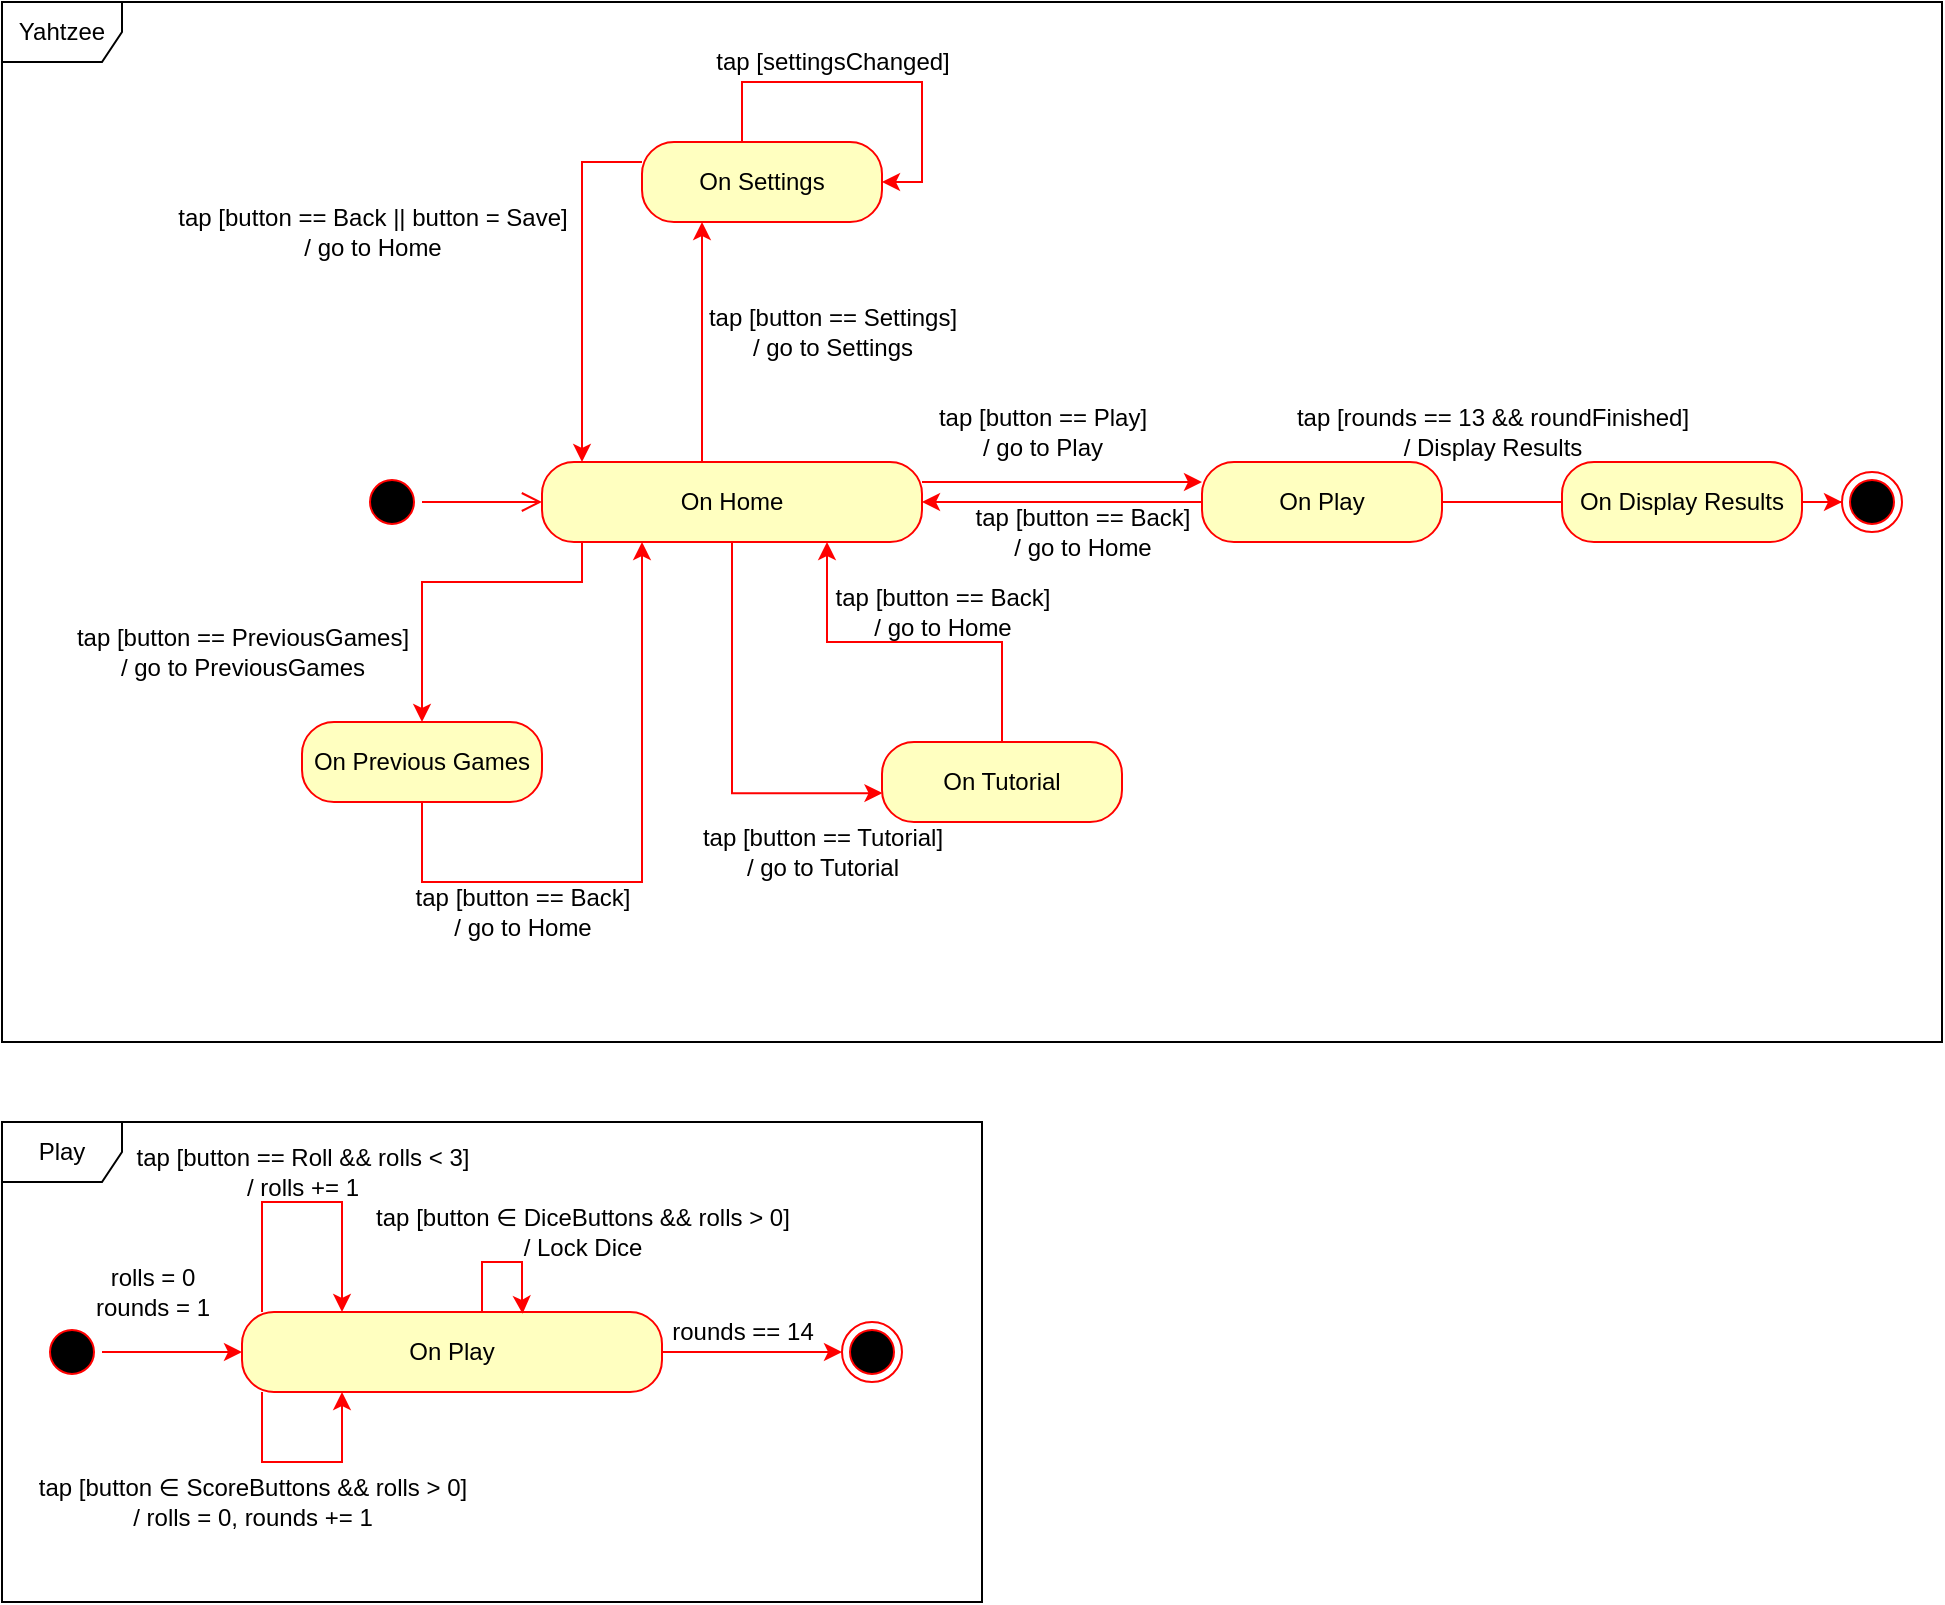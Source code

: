 <mxfile version="18.1.1" type="device"><diagram name="Page-1" id="58cdce13-f638-feb5-8d6f-7d28b1aa9fa0"><mxGraphModel dx="3143" dy="2253" grid="1" gridSize="10" guides="1" tooltips="1" connect="1" arrows="1" fold="1" page="1" pageScale="1" pageWidth="1100" pageHeight="850" background="none" math="0" shadow="0"><root><mxCell id="0"/><mxCell id="1" parent="0"/><mxCell id="PGEAeUygdj9v4tXe2RJQ-1" value="" style="ellipse;html=1;shape=startState;fillColor=#000000;strokeColor=#ff0000;" parent="1" vertex="1"><mxGeometry x="220" y="-605" width="30" height="30" as="geometry"/></mxCell><mxCell id="PGEAeUygdj9v4tXe2RJQ-2" value="" style="edgeStyle=orthogonalEdgeStyle;html=1;verticalAlign=bottom;endArrow=open;endSize=8;strokeColor=#ff0000;rounded=0;" parent="1" source="PGEAeUygdj9v4tXe2RJQ-1" target="PGEAeUygdj9v4tXe2RJQ-5" edge="1"><mxGeometry relative="1" as="geometry"><mxPoint x="375" y="-560" as="targetPoint"/></mxGeometry></mxCell><mxCell id="PGEAeUygdj9v4tXe2RJQ-24" style="edgeStyle=orthogonalEdgeStyle;rounded=0;orthogonalLoop=1;jettySize=auto;html=1;strokeColor=#FF0000;entryX=0.5;entryY=0;entryDx=0;entryDy=0;" parent="1" source="PGEAeUygdj9v4tXe2RJQ-5" target="PGEAeUygdj9v4tXe2RJQ-9" edge="1"><mxGeometry relative="1" as="geometry"><mxPoint x="320" y="-510" as="targetPoint"/><Array as="points"><mxPoint x="330" y="-550"/><mxPoint x="250" y="-550"/></Array></mxGeometry></mxCell><mxCell id="PGEAeUygdj9v4tXe2RJQ-27" style="edgeStyle=orthogonalEdgeStyle;rounded=0;orthogonalLoop=1;jettySize=auto;html=1;strokeColor=#FF0000;" parent="1" source="PGEAeUygdj9v4tXe2RJQ-5" target="PGEAeUygdj9v4tXe2RJQ-7" edge="1"><mxGeometry relative="1" as="geometry"><Array as="points"><mxPoint x="390" y="-650"/><mxPoint x="390" y="-650"/></Array></mxGeometry></mxCell><mxCell id="PGEAeUygdj9v4tXe2RJQ-33" style="edgeStyle=orthogonalEdgeStyle;rounded=0;orthogonalLoop=1;jettySize=auto;html=1;entryX=0.002;entryY=0.639;entryDx=0;entryDy=0;entryPerimeter=0;strokeColor=#FF0000;" parent="1" source="PGEAeUygdj9v4tXe2RJQ-5" target="PGEAeUygdj9v4tXe2RJQ-14" edge="1"><mxGeometry relative="1" as="geometry"/></mxCell><mxCell id="PGEAeUygdj9v4tXe2RJQ-40" style="edgeStyle=orthogonalEdgeStyle;rounded=0;orthogonalLoop=1;jettySize=auto;html=1;strokeColor=#FF0000;" parent="1" source="PGEAeUygdj9v4tXe2RJQ-5" target="PGEAeUygdj9v4tXe2RJQ-38" edge="1"><mxGeometry relative="1" as="geometry"><Array as="points"><mxPoint x="570" y="-600"/><mxPoint x="570" y="-600"/></Array></mxGeometry></mxCell><mxCell id="PGEAeUygdj9v4tXe2RJQ-5" value="On Home" style="rounded=1;whiteSpace=wrap;html=1;arcSize=40;fontColor=#000000;fillColor=#ffffc0;strokeColor=#ff0000;" parent="1" vertex="1"><mxGeometry x="310" y="-610" width="190" height="40" as="geometry"/></mxCell><mxCell id="PGEAeUygdj9v4tXe2RJQ-28" style="edgeStyle=orthogonalEdgeStyle;rounded=0;orthogonalLoop=1;jettySize=auto;html=1;strokeColor=#FF0000;" parent="1" source="PGEAeUygdj9v4tXe2RJQ-7" target="PGEAeUygdj9v4tXe2RJQ-5" edge="1"><mxGeometry relative="1" as="geometry"><Array as="points"><mxPoint x="330" y="-760"/></Array></mxGeometry></mxCell><mxCell id="PGEAeUygdj9v4tXe2RJQ-29" style="edgeStyle=orthogonalEdgeStyle;rounded=0;orthogonalLoop=1;jettySize=auto;html=1;strokeColor=#FF0000;entryX=1;entryY=0.5;entryDx=0;entryDy=0;" parent="1" source="PGEAeUygdj9v4tXe2RJQ-7" target="PGEAeUygdj9v4tXe2RJQ-7" edge="1"><mxGeometry relative="1" as="geometry"><mxPoint x="480" y="-800" as="targetPoint"/><Array as="points"><mxPoint x="410" y="-800"/><mxPoint x="500" y="-800"/><mxPoint x="500" y="-750"/></Array></mxGeometry></mxCell><mxCell id="PGEAeUygdj9v4tXe2RJQ-7" value="On Settings" style="rounded=1;whiteSpace=wrap;html=1;arcSize=40;fontColor=#000000;fillColor=#ffffc0;strokeColor=#ff0000;" parent="1" vertex="1"><mxGeometry x="360" y="-770" width="120" height="40" as="geometry"/></mxCell><mxCell id="PGEAeUygdj9v4tXe2RJQ-25" style="edgeStyle=orthogonalEdgeStyle;rounded=0;orthogonalLoop=1;jettySize=auto;html=1;strokeColor=#FF0000;" parent="1" source="PGEAeUygdj9v4tXe2RJQ-9" target="PGEAeUygdj9v4tXe2RJQ-5" edge="1"><mxGeometry relative="1" as="geometry"><Array as="points"><mxPoint x="250" y="-400"/><mxPoint x="360" y="-400"/></Array></mxGeometry></mxCell><mxCell id="PGEAeUygdj9v4tXe2RJQ-9" value="On Previous Games" style="rounded=1;whiteSpace=wrap;html=1;arcSize=40;fontColor=#000000;fillColor=#ffffc0;strokeColor=#ff0000;" parent="1" vertex="1"><mxGeometry x="190" y="-480" width="120" height="40" as="geometry"/></mxCell><mxCell id="PGEAeUygdj9v4tXe2RJQ-35" style="edgeStyle=orthogonalEdgeStyle;rounded=0;orthogonalLoop=1;jettySize=auto;html=1;entryX=0.75;entryY=1;entryDx=0;entryDy=0;strokeColor=#FF0000;" parent="1" source="PGEAeUygdj9v4tXe2RJQ-14" target="PGEAeUygdj9v4tXe2RJQ-5" edge="1"><mxGeometry relative="1" as="geometry"/></mxCell><mxCell id="PGEAeUygdj9v4tXe2RJQ-14" value="On Tutorial" style="rounded=1;whiteSpace=wrap;html=1;arcSize=40;fontColor=#000000;fillColor=#ffffc0;strokeColor=#ff0000;" parent="1" vertex="1"><mxGeometry x="480" y="-470" width="120" height="40" as="geometry"/></mxCell><mxCell id="PGEAeUygdj9v4tXe2RJQ-19" value="tap [button == Settings] &lt;br&gt;/ go to Settings" style="text;html=1;align=center;verticalAlign=middle;resizable=0;points=[];autosize=1;strokeColor=none;fillColor=none;" parent="1" vertex="1"><mxGeometry x="385" y="-690" width="140" height="30" as="geometry"/></mxCell><mxCell id="PGEAeUygdj9v4tXe2RJQ-21" value="tap [button == Back || button = Save] &lt;br&gt;/ go to Home" style="text;html=1;align=center;verticalAlign=middle;resizable=0;points=[];autosize=1;strokeColor=none;fillColor=none;" parent="1" vertex="1"><mxGeometry x="120" y="-740" width="210" height="30" as="geometry"/></mxCell><mxCell id="PGEAeUygdj9v4tXe2RJQ-22" value="tap [settingsChanged]" style="text;html=1;align=center;verticalAlign=middle;resizable=0;points=[];autosize=1;strokeColor=none;fillColor=none;" parent="1" vertex="1"><mxGeometry x="390" y="-820" width="130" height="20" as="geometry"/></mxCell><mxCell id="PGEAeUygdj9v4tXe2RJQ-30" value="tap [button == PreviousGames] &lt;br&gt;/ go to PreviousGames" style="text;html=1;align=center;verticalAlign=middle;resizable=0;points=[];autosize=1;strokeColor=none;fillColor=none;" parent="1" vertex="1"><mxGeometry x="70" y="-530" width="180" height="30" as="geometry"/></mxCell><mxCell id="PGEAeUygdj9v4tXe2RJQ-31" value="tap [button == Back] &lt;br&gt;/ go to Home" style="text;html=1;align=center;verticalAlign=middle;resizable=0;points=[];autosize=1;strokeColor=none;fillColor=none;" parent="1" vertex="1"><mxGeometry x="240" y="-400" width="120" height="30" as="geometry"/></mxCell><mxCell id="PGEAeUygdj9v4tXe2RJQ-34" value="tap [button == Tutorial] &lt;br&gt;/ go to Tutorial" style="text;html=1;align=center;verticalAlign=middle;resizable=0;points=[];autosize=1;strokeColor=none;fillColor=none;" parent="1" vertex="1"><mxGeometry x="380" y="-430" width="140" height="30" as="geometry"/></mxCell><mxCell id="PGEAeUygdj9v4tXe2RJQ-37" value="tap [button == Back] &lt;br&gt;/ go to Home" style="text;html=1;align=center;verticalAlign=middle;resizable=0;points=[];autosize=1;strokeColor=none;fillColor=none;" parent="1" vertex="1"><mxGeometry x="450" y="-550" width="120" height="30" as="geometry"/></mxCell><mxCell id="PGEAeUygdj9v4tXe2RJQ-43" style="edgeStyle=orthogonalEdgeStyle;rounded=0;orthogonalLoop=1;jettySize=auto;html=1;entryX=1;entryY=0.5;entryDx=0;entryDy=0;strokeColor=#FF0000;" parent="1" source="PGEAeUygdj9v4tXe2RJQ-38" target="PGEAeUygdj9v4tXe2RJQ-5" edge="1"><mxGeometry relative="1" as="geometry"><Array as="points"><mxPoint x="570" y="-590"/><mxPoint x="570" y="-590"/></Array></mxGeometry></mxCell><mxCell id="PGEAeUygdj9v4tXe2RJQ-46" style="edgeStyle=orthogonalEdgeStyle;rounded=0;orthogonalLoop=1;jettySize=auto;html=1;strokeColor=#FF0000;" parent="1" source="PGEAeUygdj9v4tXe2RJQ-38" edge="1"><mxGeometry relative="1" as="geometry"><mxPoint x="830" y="-590" as="targetPoint"/></mxGeometry></mxCell><mxCell id="PGEAeUygdj9v4tXe2RJQ-38" value="On Play" style="rounded=1;whiteSpace=wrap;html=1;arcSize=40;fontColor=#000000;fillColor=#ffffc0;strokeColor=#ff0000;" parent="1" vertex="1"><mxGeometry x="640" y="-610" width="120" height="40" as="geometry"/></mxCell><mxCell id="PGEAeUygdj9v4tXe2RJQ-42" value="tap [button == Play] &lt;br&gt;/ go to Play" style="text;html=1;align=center;verticalAlign=middle;resizable=0;points=[];autosize=1;strokeColor=none;fillColor=none;" parent="1" vertex="1"><mxGeometry x="500" y="-640" width="120" height="30" as="geometry"/></mxCell><mxCell id="PGEAeUygdj9v4tXe2RJQ-44" value="tap [button == Back] &lt;br&gt;/ go to Home" style="text;html=1;align=center;verticalAlign=middle;resizable=0;points=[];autosize=1;strokeColor=none;fillColor=none;" parent="1" vertex="1"><mxGeometry x="520" y="-590" width="120" height="30" as="geometry"/></mxCell><mxCell id="PGEAeUygdj9v4tXe2RJQ-50" style="edgeStyle=orthogonalEdgeStyle;rounded=0;orthogonalLoop=1;jettySize=auto;html=1;entryX=0;entryY=0.5;entryDx=0;entryDy=0;strokeColor=#FF0000;" parent="1" source="PGEAeUygdj9v4tXe2RJQ-47" target="PGEAeUygdj9v4tXe2RJQ-49" edge="1"><mxGeometry relative="1" as="geometry"/></mxCell><mxCell id="PGEAeUygdj9v4tXe2RJQ-47" value="On Display Results" style="rounded=1;whiteSpace=wrap;html=1;arcSize=40;fontColor=#000000;fillColor=#ffffc0;strokeColor=#ff0000;" parent="1" vertex="1"><mxGeometry x="820" y="-610" width="120" height="40" as="geometry"/></mxCell><mxCell id="PGEAeUygdj9v4tXe2RJQ-49" value="" style="ellipse;html=1;shape=endState;fillColor=#000000;strokeColor=#ff0000;" parent="1" vertex="1"><mxGeometry x="960" y="-605" width="30" height="30" as="geometry"/></mxCell><mxCell id="PGEAeUygdj9v4tXe2RJQ-51" value="tap [rounds == 13 &amp;amp;&amp;amp; roundFinished] &lt;br&gt;/ Display Results" style="text;html=1;align=center;verticalAlign=middle;resizable=0;points=[];autosize=1;strokeColor=none;fillColor=none;" parent="1" vertex="1"><mxGeometry x="680" y="-640" width="210" height="30" as="geometry"/></mxCell><mxCell id="_z_igdhSdqP0KDA7rZ_S-1" value="Yahtzee" style="shape=umlFrame;whiteSpace=wrap;html=1;" vertex="1" parent="1"><mxGeometry x="40" y="-840" width="970" height="520" as="geometry"/></mxCell><mxCell id="_z_igdhSdqP0KDA7rZ_S-7" style="edgeStyle=orthogonalEdgeStyle;rounded=0;orthogonalLoop=1;jettySize=auto;html=1;strokeColor=#FF0000;" edge="1" parent="1" source="_z_igdhSdqP0KDA7rZ_S-3" target="_z_igdhSdqP0KDA7rZ_S-5"><mxGeometry relative="1" as="geometry"/></mxCell><mxCell id="_z_igdhSdqP0KDA7rZ_S-3" value="" style="ellipse;html=1;shape=startState;fillColor=#000000;strokeColor=#ff0000;" vertex="1" parent="1"><mxGeometry x="60" y="-180" width="30" height="30" as="geometry"/></mxCell><mxCell id="_z_igdhSdqP0KDA7rZ_S-18" style="edgeStyle=orthogonalEdgeStyle;rounded=0;orthogonalLoop=1;jettySize=auto;html=1;entryX=0;entryY=0.5;entryDx=0;entryDy=0;strokeColor=#FF0000;" edge="1" parent="1" source="_z_igdhSdqP0KDA7rZ_S-5" target="_z_igdhSdqP0KDA7rZ_S-16"><mxGeometry relative="1" as="geometry"/></mxCell><mxCell id="_z_igdhSdqP0KDA7rZ_S-5" value="On Play&lt;br&gt;" style="rounded=1;whiteSpace=wrap;html=1;arcSize=40;fontColor=#000000;fillColor=#ffffc0;strokeColor=#ff0000;" vertex="1" parent="1"><mxGeometry x="160" y="-185" width="210" height="40" as="geometry"/></mxCell><mxCell id="_z_igdhSdqP0KDA7rZ_S-8" style="edgeStyle=orthogonalEdgeStyle;rounded=0;orthogonalLoop=1;jettySize=auto;html=1;strokeColor=#FF0000;" edge="1" parent="1" source="_z_igdhSdqP0KDA7rZ_S-5" target="_z_igdhSdqP0KDA7rZ_S-5"><mxGeometry relative="1" as="geometry"><Array as="points"><mxPoint x="170" y="-240"/><mxPoint x="210" y="-240"/></Array></mxGeometry></mxCell><mxCell id="_z_igdhSdqP0KDA7rZ_S-9" value="tap [button == Roll &amp;amp;&amp;amp; rolls &amp;lt; 3] &lt;br&gt;/ rolls += 1" style="text;html=1;align=center;verticalAlign=middle;resizable=0;points=[];autosize=1;strokeColor=none;fillColor=none;" vertex="1" parent="1"><mxGeometry x="100" y="-270" width="180" height="30" as="geometry"/></mxCell><mxCell id="_z_igdhSdqP0KDA7rZ_S-10" value="rolls = 0&lt;br&gt;rounds = 1" style="text;html=1;align=center;verticalAlign=middle;resizable=0;points=[];autosize=1;strokeColor=none;fillColor=none;" vertex="1" parent="1"><mxGeometry x="80" y="-210" width="70" height="30" as="geometry"/></mxCell><mxCell id="_z_igdhSdqP0KDA7rZ_S-11" style="edgeStyle=orthogonalEdgeStyle;rounded=0;orthogonalLoop=1;jettySize=auto;html=1;strokeColor=#FF0000;" edge="1" parent="1" source="_z_igdhSdqP0KDA7rZ_S-5" target="_z_igdhSdqP0KDA7rZ_S-5"><mxGeometry relative="1" as="geometry"><mxPoint x="250" y="-140" as="targetPoint"/><Array as="points"><mxPoint x="170" y="-110"/><mxPoint x="210" y="-110"/></Array></mxGeometry></mxCell><mxCell id="_z_igdhSdqP0KDA7rZ_S-12" value="tap [button ∈ ScoreButtons &amp;amp;&amp;amp; rolls &amp;gt; 0] &lt;br&gt;/ rolls = 0, rounds += 1" style="text;html=1;align=center;verticalAlign=middle;resizable=0;points=[];autosize=1;strokeColor=none;fillColor=none;" vertex="1" parent="1"><mxGeometry x="50" y="-105" width="230" height="30" as="geometry"/></mxCell><mxCell id="_z_igdhSdqP0KDA7rZ_S-14" style="edgeStyle=orthogonalEdgeStyle;rounded=0;orthogonalLoop=1;jettySize=auto;html=1;strokeColor=#FF0000;entryX=0.668;entryY=0.022;entryDx=0;entryDy=0;entryPerimeter=0;" edge="1" parent="1" source="_z_igdhSdqP0KDA7rZ_S-5" target="_z_igdhSdqP0KDA7rZ_S-5"><mxGeometry relative="1" as="geometry"><mxPoint x="300" y="-190" as="targetPoint"/><Array as="points"><mxPoint x="280" y="-210"/><mxPoint x="300" y="-210"/><mxPoint x="300" y="-190"/><mxPoint x="300" y="-190"/></Array></mxGeometry></mxCell><mxCell id="_z_igdhSdqP0KDA7rZ_S-15" value="tap [button ∈ DiceButtons &amp;amp;&amp;amp; rolls &amp;gt; 0] &lt;br&gt;/ Lock Dice" style="text;html=1;align=center;verticalAlign=middle;resizable=0;points=[];autosize=1;strokeColor=none;fillColor=none;" vertex="1" parent="1"><mxGeometry x="220" y="-240" width="220" height="30" as="geometry"/></mxCell><mxCell id="_z_igdhSdqP0KDA7rZ_S-16" value="" style="ellipse;html=1;shape=endState;fillColor=#000000;strokeColor=#ff0000;" vertex="1" parent="1"><mxGeometry x="460" y="-180" width="30" height="30" as="geometry"/></mxCell><mxCell id="_z_igdhSdqP0KDA7rZ_S-19" value="rounds == 14" style="text;html=1;align=center;verticalAlign=middle;resizable=0;points=[];autosize=1;strokeColor=none;fillColor=none;" vertex="1" parent="1"><mxGeometry x="365" y="-185" width="90" height="20" as="geometry"/></mxCell><mxCell id="_z_igdhSdqP0KDA7rZ_S-22" value="Play" style="shape=umlFrame;whiteSpace=wrap;html=1;" vertex="1" parent="1"><mxGeometry x="40" y="-280" width="490" height="240" as="geometry"/></mxCell></root></mxGraphModel></diagram></mxfile>